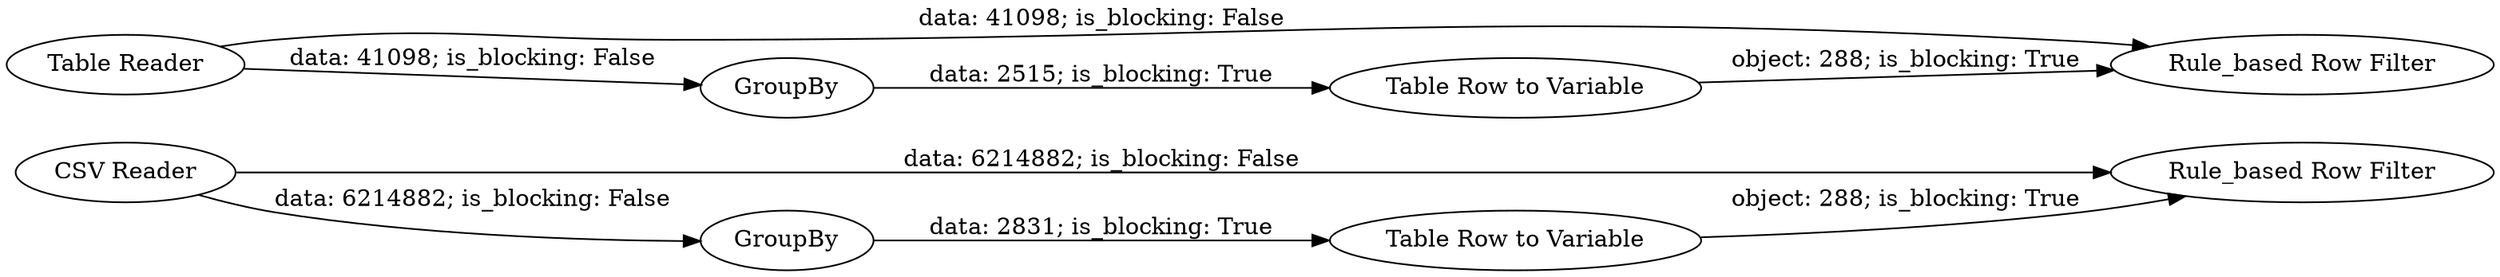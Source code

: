 digraph {
	"-1515793172171209242_31" [label="Rule_based Row Filter"]
	"-1515793172171209242_27" [label="Table Row to Variable"]
	"-1515793172171209242_29" [label=GroupBy]
	"-1515793172171209242_1" [label="Table Reader"]
	"-1515793172171209242_26" [label="Rule_based Row Filter"]
	"-1515793172171209242_25" [label=GroupBy]
	"-1515793172171209242_30" [label="Table Row to Variable"]
	"-1515793172171209242_32" [label="CSV Reader"]
	"-1515793172171209242_32" -> "-1515793172171209242_29" [label="data: 6214882; is_blocking: False"]
	"-1515793172171209242_1" -> "-1515793172171209242_26" [label="data: 41098; is_blocking: False"]
	"-1515793172171209242_29" -> "-1515793172171209242_30" [label="data: 2831; is_blocking: True"]
	"-1515793172171209242_25" -> "-1515793172171209242_27" [label="data: 2515; is_blocking: True"]
	"-1515793172171209242_30" -> "-1515793172171209242_31" [label="object: 288; is_blocking: True"]
	"-1515793172171209242_1" -> "-1515793172171209242_25" [label="data: 41098; is_blocking: False"]
	"-1515793172171209242_27" -> "-1515793172171209242_26" [label="object: 288; is_blocking: True"]
	"-1515793172171209242_32" -> "-1515793172171209242_31" [label="data: 6214882; is_blocking: False"]
	rankdir=LR
}
